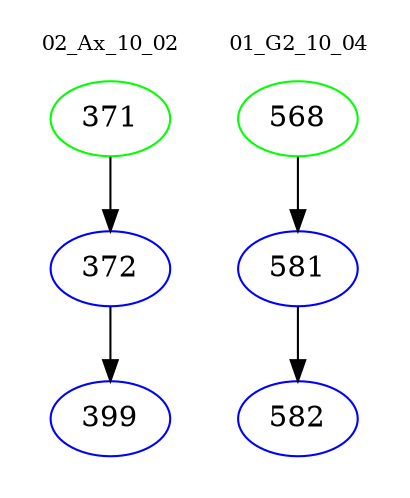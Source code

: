 digraph{
subgraph cluster_0 {
color = white
label = "02_Ax_10_02";
fontsize=10;
T0_371 [label="371", color="green"]
T0_371 -> T0_372 [color="black"]
T0_372 [label="372", color="blue"]
T0_372 -> T0_399 [color="black"]
T0_399 [label="399", color="blue"]
}
subgraph cluster_1 {
color = white
label = "01_G2_10_04";
fontsize=10;
T1_568 [label="568", color="green"]
T1_568 -> T1_581 [color="black"]
T1_581 [label="581", color="blue"]
T1_581 -> T1_582 [color="black"]
T1_582 [label="582", color="blue"]
}
}
